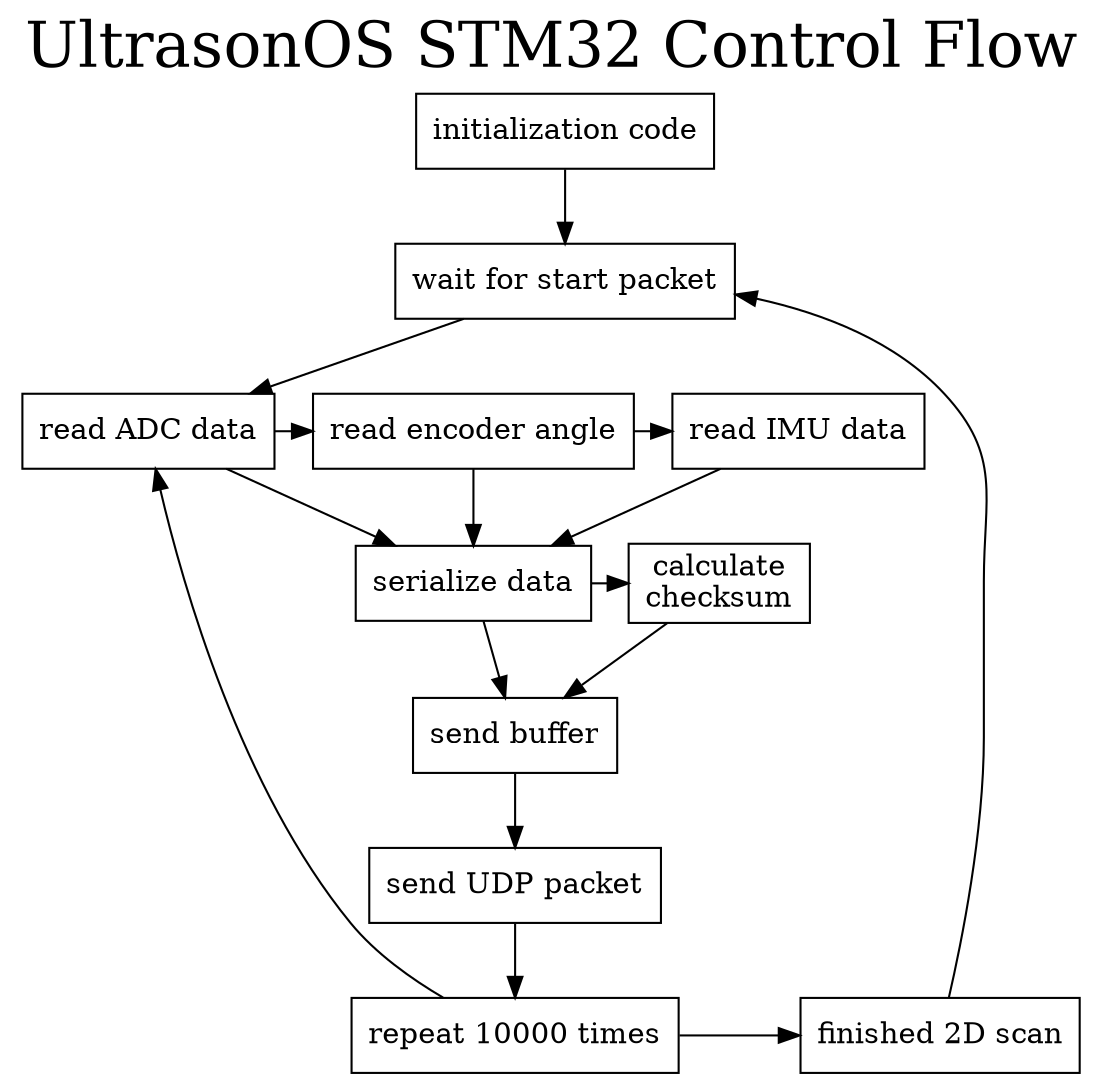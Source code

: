 digraph ctrl_flow {
    graph [label="UltrasonOS STM32 Control Flow", labelloc=t, fontsize=30];

	//rankdir=LR;
	rankdir=TB;
	node [shape=box];

	init[label="initialization code"];
	start[label="wait for start packet"];

	adc[label="read ADC data"];
	encoder[label="read encoder angle"];
	IMU[label="read IMU data"];

	serialize[label="serialize data"];
	checksum[label="calculate\nchecksum"];
	sendbuf[label="send buffer"]
	UDP[label="send UDP packet"];
	repeat[label="repeat 10000 times"];
	scan_done[label="finished 2D scan"];

init -> start;
start -> adc;
//start -> encoder;
//start -> IMU;
adc -> encoder;
encoder -> IMU;
{rank = same; adc, encoder, IMU};

adc -> serialize;
encoder -> serialize;
IMU -> serialize;

serialize -> checksum;
serialize -> sendbuf;
{rank = same; serialize, checksum};
checksum -> sendbuf;
sendbuf -> UDP;

UDP -> repeat;
repeat -> adc;
repeat -> scan_done;
{rank=same; repeat; scan_done}
scan_done -> start;
}
